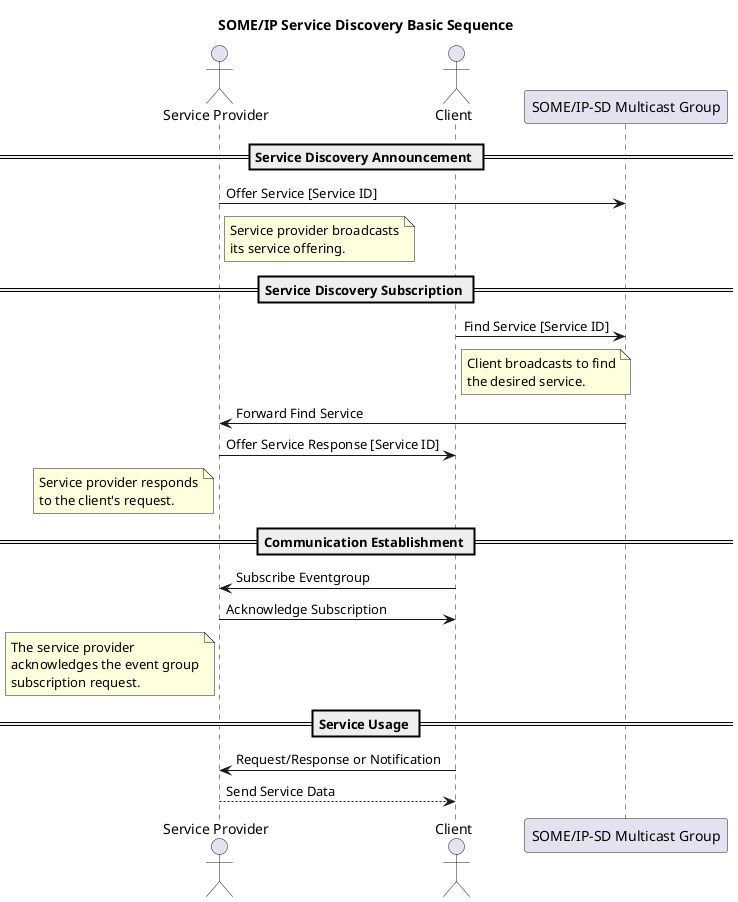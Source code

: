 @startuml
actor "Service Provider" as SP
actor "Client" as CL
participant "SOME/IP-SD Multicast Group" as Multicast

title SOME/IP Service Discovery Basic Sequence

== Service Discovery Announcement ==
SP -> Multicast : Offer Service [Service ID]
note right of SP
  Service provider broadcasts
  its service offering.
end note

== Service Discovery Subscription ==
CL -> Multicast : Find Service [Service ID]
note right of CL
  Client broadcasts to find
  the desired service.
end note

Multicast -> SP : Forward Find Service
SP -> CL : Offer Service Response [Service ID]
note left of SP
  Service provider responds
  to the client's request.
end note

== Communication Establishment ==
CL -> SP : Subscribe Eventgroup
SP -> CL : Acknowledge Subscription
note left of SP
  The service provider
  acknowledges the event group
  subscription request.
end note

== Service Usage ==
CL -> SP : Request/Response or Notification
SP --> CL : Send Service Data

@enduml

